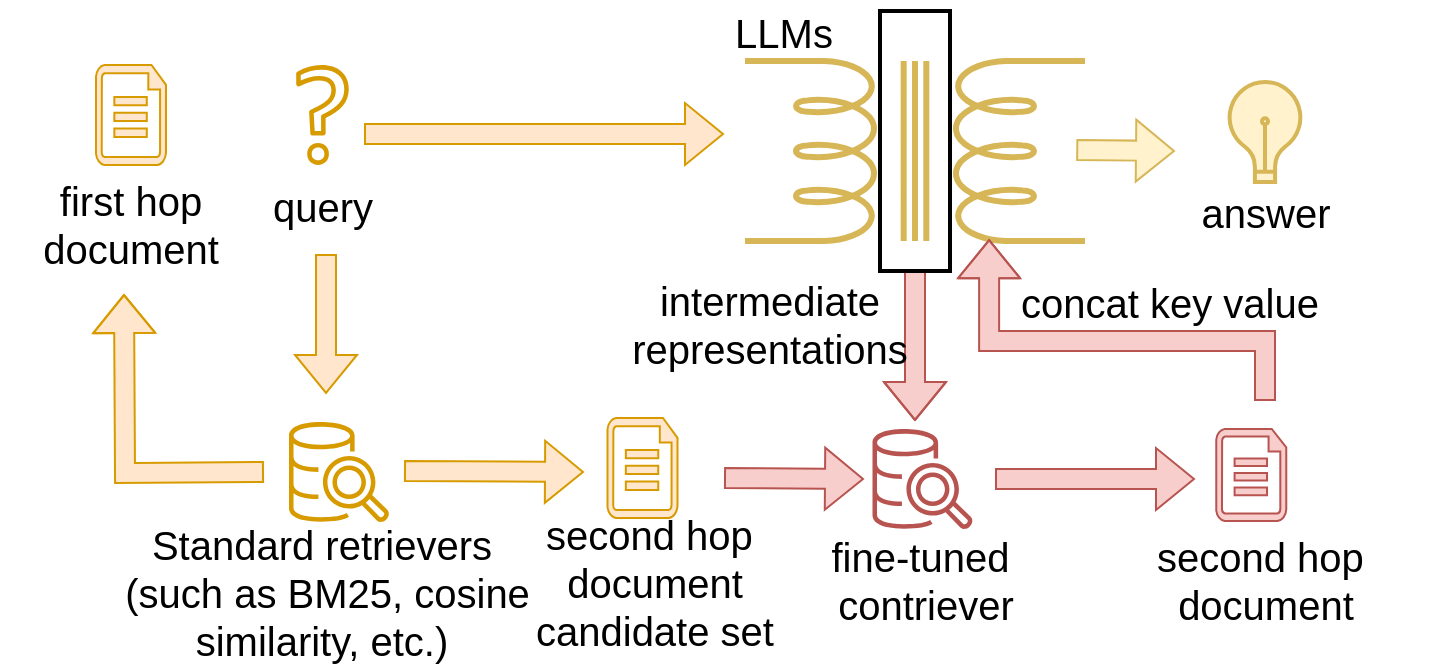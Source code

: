 <mxfile version="25.0.3">
  <diagram name="第 1 页" id="8JB1TgKFOo70qStH_vRq">
    <mxGraphModel dx="954" dy="558" grid="1" gridSize="10" guides="1" tooltips="1" connect="1" arrows="1" fold="1" page="1" pageScale="1" pageWidth="1169" pageHeight="827" math="0" shadow="0">
      <root>
        <mxCell id="0" />
        <mxCell id="1" parent="0" />
        <mxCell id="xsvIwzY6GRpyjDurPTpW-38" style="edgeStyle=orthogonalEdgeStyle;rounded=0;orthogonalLoop=1;jettySize=auto;html=1;exitX=0.5;exitY=1;exitDx=0;exitDy=0;shape=flexArrow;fillColor=#f8cecc;strokeColor=#b85450;" parent="1" source="xsvIwzY6GRpyjDurPTpW-43" edge="1">
          <mxGeometry relative="1" as="geometry">
            <mxPoint x="585.5" y="303.5" as="targetPoint" />
          </mxGeometry>
        </mxCell>
        <mxCell id="xsvIwzY6GRpyjDurPTpW-10" value="" style="pointerEvents=1;verticalLabelPosition=bottom;shadow=0;dashed=0;align=center;html=1;verticalAlign=top;shape=mxgraph.electrical.inductors.transformer_2;strokeWidth=3;direction=south;fillColor=#fff2cc;strokeColor=#d6b656;" parent="1" vertex="1">
          <mxGeometry x="500.5" y="123.5" width="170" height="90" as="geometry" />
        </mxCell>
        <mxCell id="xsvIwzY6GRpyjDurPTpW-15" value="Standard retrievers&lt;div&gt;&amp;nbsp;(such as BM25, cosine similarity, etc.)&lt;/div&gt;" style="text;html=1;align=center;verticalAlign=middle;whiteSpace=wrap;rounded=0;fontSize=20;" parent="1" vertex="1">
          <mxGeometry x="154.25" y="364" width="270" height="50" as="geometry" />
        </mxCell>
        <mxCell id="xsvIwzY6GRpyjDurPTpW-16" value="" style="verticalLabelPosition=bottom;html=1;verticalAlign=top;align=center;strokeColor=#b85450;fillColor=#f8cecc;shape=mxgraph.azure.file;pointerEvents=1;" parent="1" vertex="1">
          <mxGeometry x="736.13" y="307.5" width="35" height="46" as="geometry" />
        </mxCell>
        <mxCell id="xsvIwzY6GRpyjDurPTpW-17" value="second hop&amp;nbsp;&lt;div&gt;document&lt;/div&gt;" style="text;html=1;align=center;verticalAlign=middle;whiteSpace=wrap;rounded=0;strokeWidth=1;fontSize=20;" parent="1" vertex="1">
          <mxGeometry x="675.5" y="367.5" width="170" height="30" as="geometry" />
        </mxCell>
        <mxCell id="xsvIwzY6GRpyjDurPTpW-28" value="fine-tuned&amp;nbsp;&lt;div&gt;contriever&lt;/div&gt;" style="text;html=1;align=center;verticalAlign=middle;whiteSpace=wrap;rounded=0;fontSize=20;" parent="1" vertex="1">
          <mxGeometry x="505.5" y="367.5" width="170" height="30" as="geometry" />
        </mxCell>
        <mxCell id="xsvIwzY6GRpyjDurPTpW-33" value="" style="verticalLabelPosition=bottom;html=1;verticalAlign=top;align=center;strokeColor=#d79b00;fillColor=#ffe6cc;shape=mxgraph.azure.file;pointerEvents=1;" parent="1" vertex="1">
          <mxGeometry x="176" y="125.5" width="35" height="50" as="geometry" />
        </mxCell>
        <mxCell id="xsvIwzY6GRpyjDurPTpW-34" value="first hop&lt;div&gt;document&lt;/div&gt;" style="text;html=1;align=center;verticalAlign=middle;whiteSpace=wrap;rounded=0;strokeWidth=1;fontSize=20;" parent="1" vertex="1">
          <mxGeometry x="128" y="190" width="131" height="30" as="geometry" />
        </mxCell>
        <mxCell id="xsvIwzY6GRpyjDurPTpW-39" value="intermediate representations" style="text;html=1;align=center;verticalAlign=middle;whiteSpace=wrap;rounded=0;fontSize=20;" parent="1" vertex="1">
          <mxGeometry x="423" y="240" width="180" height="30" as="geometry" />
        </mxCell>
        <mxCell id="xsvIwzY6GRpyjDurPTpW-43" value="" style="rounded=0;whiteSpace=wrap;html=1;fillColor=none;strokeWidth=2;" parent="1" vertex="1">
          <mxGeometry x="568" y="98.5" width="35" height="130" as="geometry" />
        </mxCell>
        <mxCell id="tjRnIWz9lj-TlJLxw_ru-10" style="edgeStyle=orthogonalEdgeStyle;rounded=0;orthogonalLoop=1;jettySize=auto;html=1;shape=flexArrow;fillColor=#ffe6cc;strokeColor=#d79b00;" edge="1" parent="1">
          <mxGeometry relative="1" as="geometry">
            <mxPoint x="190" y="240" as="targetPoint" />
            <mxPoint x="260" y="329" as="sourcePoint" />
          </mxGeometry>
        </mxCell>
        <mxCell id="xsvIwzY6GRpyjDurPTpW-44" value="" style="sketch=0;outlineConnect=0;fillColor=#D79B00;strokeColor=#d79b00;dashed=0;verticalLabelPosition=bottom;verticalAlign=top;align=center;html=1;fontSize=12;fontStyle=0;aspect=fixed;pointerEvents=1;shape=mxgraph.aws4.redshift_query_editor_v20_light;" parent="1" vertex="1">
          <mxGeometry x="272.5" y="304" width="50" height="50" as="geometry" />
        </mxCell>
        <mxCell id="xsvIwzY6GRpyjDurPTpW-45" value="" style="sketch=0;outlineConnect=0;fillColor=#D79B00;strokeColor=#D79B00;dashed=0;verticalLabelPosition=bottom;verticalAlign=top;align=center;html=1;fontSize=12;fontStyle=0;aspect=fixed;pointerEvents=1;shape=mxgraph.aws4.question;" parent="1" vertex="1">
          <mxGeometry x="276.11" y="125.5" width="26.28" height="50" as="geometry" />
        </mxCell>
        <mxCell id="xsvIwzY6GRpyjDurPTpW-46" value="query" style="text;html=1;align=center;verticalAlign=middle;whiteSpace=wrap;rounded=0;strokeWidth=1;fontSize=20;" parent="1" vertex="1">
          <mxGeometry x="248" y="180.5" width="82.5" height="30" as="geometry" />
        </mxCell>
        <mxCell id="xsvIwzY6GRpyjDurPTpW-48" value="LLMs" style="text;html=1;align=center;verticalAlign=middle;whiteSpace=wrap;rounded=0;fontSize=20;fillColor=none;" parent="1" vertex="1">
          <mxGeometry x="490" y="93.5" width="60" height="30" as="geometry" />
        </mxCell>
        <mxCell id="xsvIwzY6GRpyjDurPTpW-49" value="" style="shape=image;html=1;verticalAlign=top;verticalLabelPosition=bottom;labelBackgroundColor=#ffffff;imageAspect=0;aspect=fixed;image=https://cdn4.iconfinder.com/data/icons/ionicons/512/icon-plus-round-128.png" parent="1" vertex="1">
          <mxGeometry x="220" y="125.5" width="50" height="50" as="geometry" />
        </mxCell>
        <mxCell id="xsvIwzY6GRpyjDurPTpW-51" value="" style="sketch=0;outlineConnect=0;fillColor=#B85450;strokeColor=#B85450;dashed=0;verticalLabelPosition=bottom;verticalAlign=top;align=center;html=1;fontSize=12;fontStyle=0;aspect=fixed;pointerEvents=1;shape=mxgraph.aws4.redshift_query_editor_v20_light;" parent="1" vertex="1">
          <mxGeometry x="564.25" y="307.5" width="50" height="50" as="geometry" />
        </mxCell>
        <mxCell id="xsvIwzY6GRpyjDurPTpW-53" value="" style="shape=flexArrow;endArrow=classic;html=1;rounded=0;fillColor=#f8cecc;strokeColor=#b85450;" parent="1" edge="1">
          <mxGeometry width="50" height="50" relative="1" as="geometry">
            <mxPoint x="625.5" y="332.5" as="sourcePoint" />
            <mxPoint x="725.5" y="332.5" as="targetPoint" />
          </mxGeometry>
        </mxCell>
        <mxCell id="xsvIwzY6GRpyjDurPTpW-54" value="" style="shape=flexArrow;endArrow=classic;html=1;rounded=0;fillColor=#ffe6cc;strokeColor=#d79b00;" parent="1" edge="1">
          <mxGeometry width="50" height="50" relative="1" as="geometry">
            <mxPoint x="310" y="160" as="sourcePoint" />
            <mxPoint x="490" y="160" as="targetPoint" />
          </mxGeometry>
        </mxCell>
        <mxCell id="xsvIwzY6GRpyjDurPTpW-55" value="" style="shape=flexArrow;endArrow=classic;html=1;rounded=0;fillColor=#ffe6cc;strokeColor=#d79b00;" parent="1" edge="1">
          <mxGeometry width="50" height="50" relative="1" as="geometry">
            <mxPoint x="291" y="220" as="sourcePoint" />
            <mxPoint x="291" y="290" as="targetPoint" />
          </mxGeometry>
        </mxCell>
        <mxCell id="xsvIwzY6GRpyjDurPTpW-56" style="edgeStyle=elbowEdgeStyle;rounded=0;orthogonalLoop=1;jettySize=auto;html=1;entryX=0.99;entryY=0.282;entryDx=0;entryDy=0;entryPerimeter=0;elbow=vertical;shape=flexArrow;fillColor=#f8cecc;strokeColor=#b85450;" parent="1" target="xsvIwzY6GRpyjDurPTpW-10" edge="1">
          <mxGeometry relative="1" as="geometry">
            <mxPoint x="760.5" y="293.5" as="sourcePoint" />
            <Array as="points">
              <mxPoint x="695.5" y="263.5" />
            </Array>
          </mxGeometry>
        </mxCell>
        <mxCell id="xsvIwzY6GRpyjDurPTpW-57" value="concat key value" style="text;html=1;align=center;verticalAlign=middle;whiteSpace=wrap;rounded=0;fontSize=20;" parent="1" vertex="1">
          <mxGeometry x="629.69" y="228.5" width="165.81" height="30" as="geometry" />
        </mxCell>
        <mxCell id="xsvIwzY6GRpyjDurPTpW-58" value="" style="shape=flexArrow;endArrow=classic;html=1;rounded=0;fillColor=#fff2cc;strokeColor=#d6b656;" parent="1" edge="1">
          <mxGeometry width="50" height="50" relative="1" as="geometry">
            <mxPoint x="666.13" y="168.02" as="sourcePoint" />
            <mxPoint x="715.5" y="168.5" as="targetPoint" />
          </mxGeometry>
        </mxCell>
        <mxCell id="xsvIwzY6GRpyjDurPTpW-62" value="answer" style="text;html=1;align=center;verticalAlign=middle;whiteSpace=wrap;rounded=0;fontSize=20;" parent="1" vertex="1">
          <mxGeometry x="730.5" y="184" width="60" height="30" as="geometry" />
        </mxCell>
        <mxCell id="xsvIwzY6GRpyjDurPTpW-66" value="" style="html=1;verticalLabelPosition=bottom;align=center;labelBackgroundColor=#ffffff;verticalAlign=top;strokeWidth=2;strokeColor=#d6b656;shadow=0;dashed=0;shape=mxgraph.ios7.icons.lightbulb;fillColor=#fff2cc;aspect=fixed;" parent="1" vertex="1">
          <mxGeometry x="741.31" y="134" width="38.38" height="50" as="geometry" />
        </mxCell>
        <mxCell id="xsvIwzY6GRpyjDurPTpW-67" style="edgeStyle=orthogonalEdgeStyle;rounded=0;orthogonalLoop=1;jettySize=auto;html=1;exitX=0.5;exitY=1;exitDx=0;exitDy=0;" parent="1" source="xsvIwzY6GRpyjDurPTpW-28" target="xsvIwzY6GRpyjDurPTpW-28" edge="1">
          <mxGeometry relative="1" as="geometry" />
        </mxCell>
        <mxCell id="tjRnIWz9lj-TlJLxw_ru-2" value="" style="verticalLabelPosition=bottom;html=1;verticalAlign=top;align=center;strokeColor=#d79b00;fillColor=#ffe6cc;shape=mxgraph.azure.file;pointerEvents=1;" vertex="1" parent="1">
          <mxGeometry x="431.75" y="302" width="35" height="50" as="geometry" />
        </mxCell>
        <mxCell id="tjRnIWz9lj-TlJLxw_ru-3" value="second hop&amp;nbsp;&lt;div&gt;document candidate set&lt;/div&gt;" style="text;html=1;align=center;verticalAlign=middle;whiteSpace=wrap;rounded=0;strokeWidth=1;fontSize=20;" vertex="1" parent="1">
          <mxGeometry x="390" y="368.5" width="131" height="30" as="geometry" />
        </mxCell>
        <mxCell id="tjRnIWz9lj-TlJLxw_ru-4" value="" style="shape=flexArrow;endArrow=classic;html=1;rounded=0;fillColor=#ffe6cc;strokeColor=#d79b00;" edge="1" parent="1">
          <mxGeometry width="50" height="50" relative="1" as="geometry">
            <mxPoint x="330" y="328.5" as="sourcePoint" />
            <mxPoint x="420" y="329" as="targetPoint" />
          </mxGeometry>
        </mxCell>
        <mxCell id="tjRnIWz9lj-TlJLxw_ru-5" value="" style="shape=flexArrow;endArrow=classic;html=1;rounded=0;fillColor=#f8cecc;strokeColor=#b85450;" edge="1" parent="1">
          <mxGeometry width="50" height="50" relative="1" as="geometry">
            <mxPoint x="490" y="332" as="sourcePoint" />
            <mxPoint x="560" y="332.5" as="targetPoint" />
          </mxGeometry>
        </mxCell>
      </root>
    </mxGraphModel>
  </diagram>
</mxfile>
